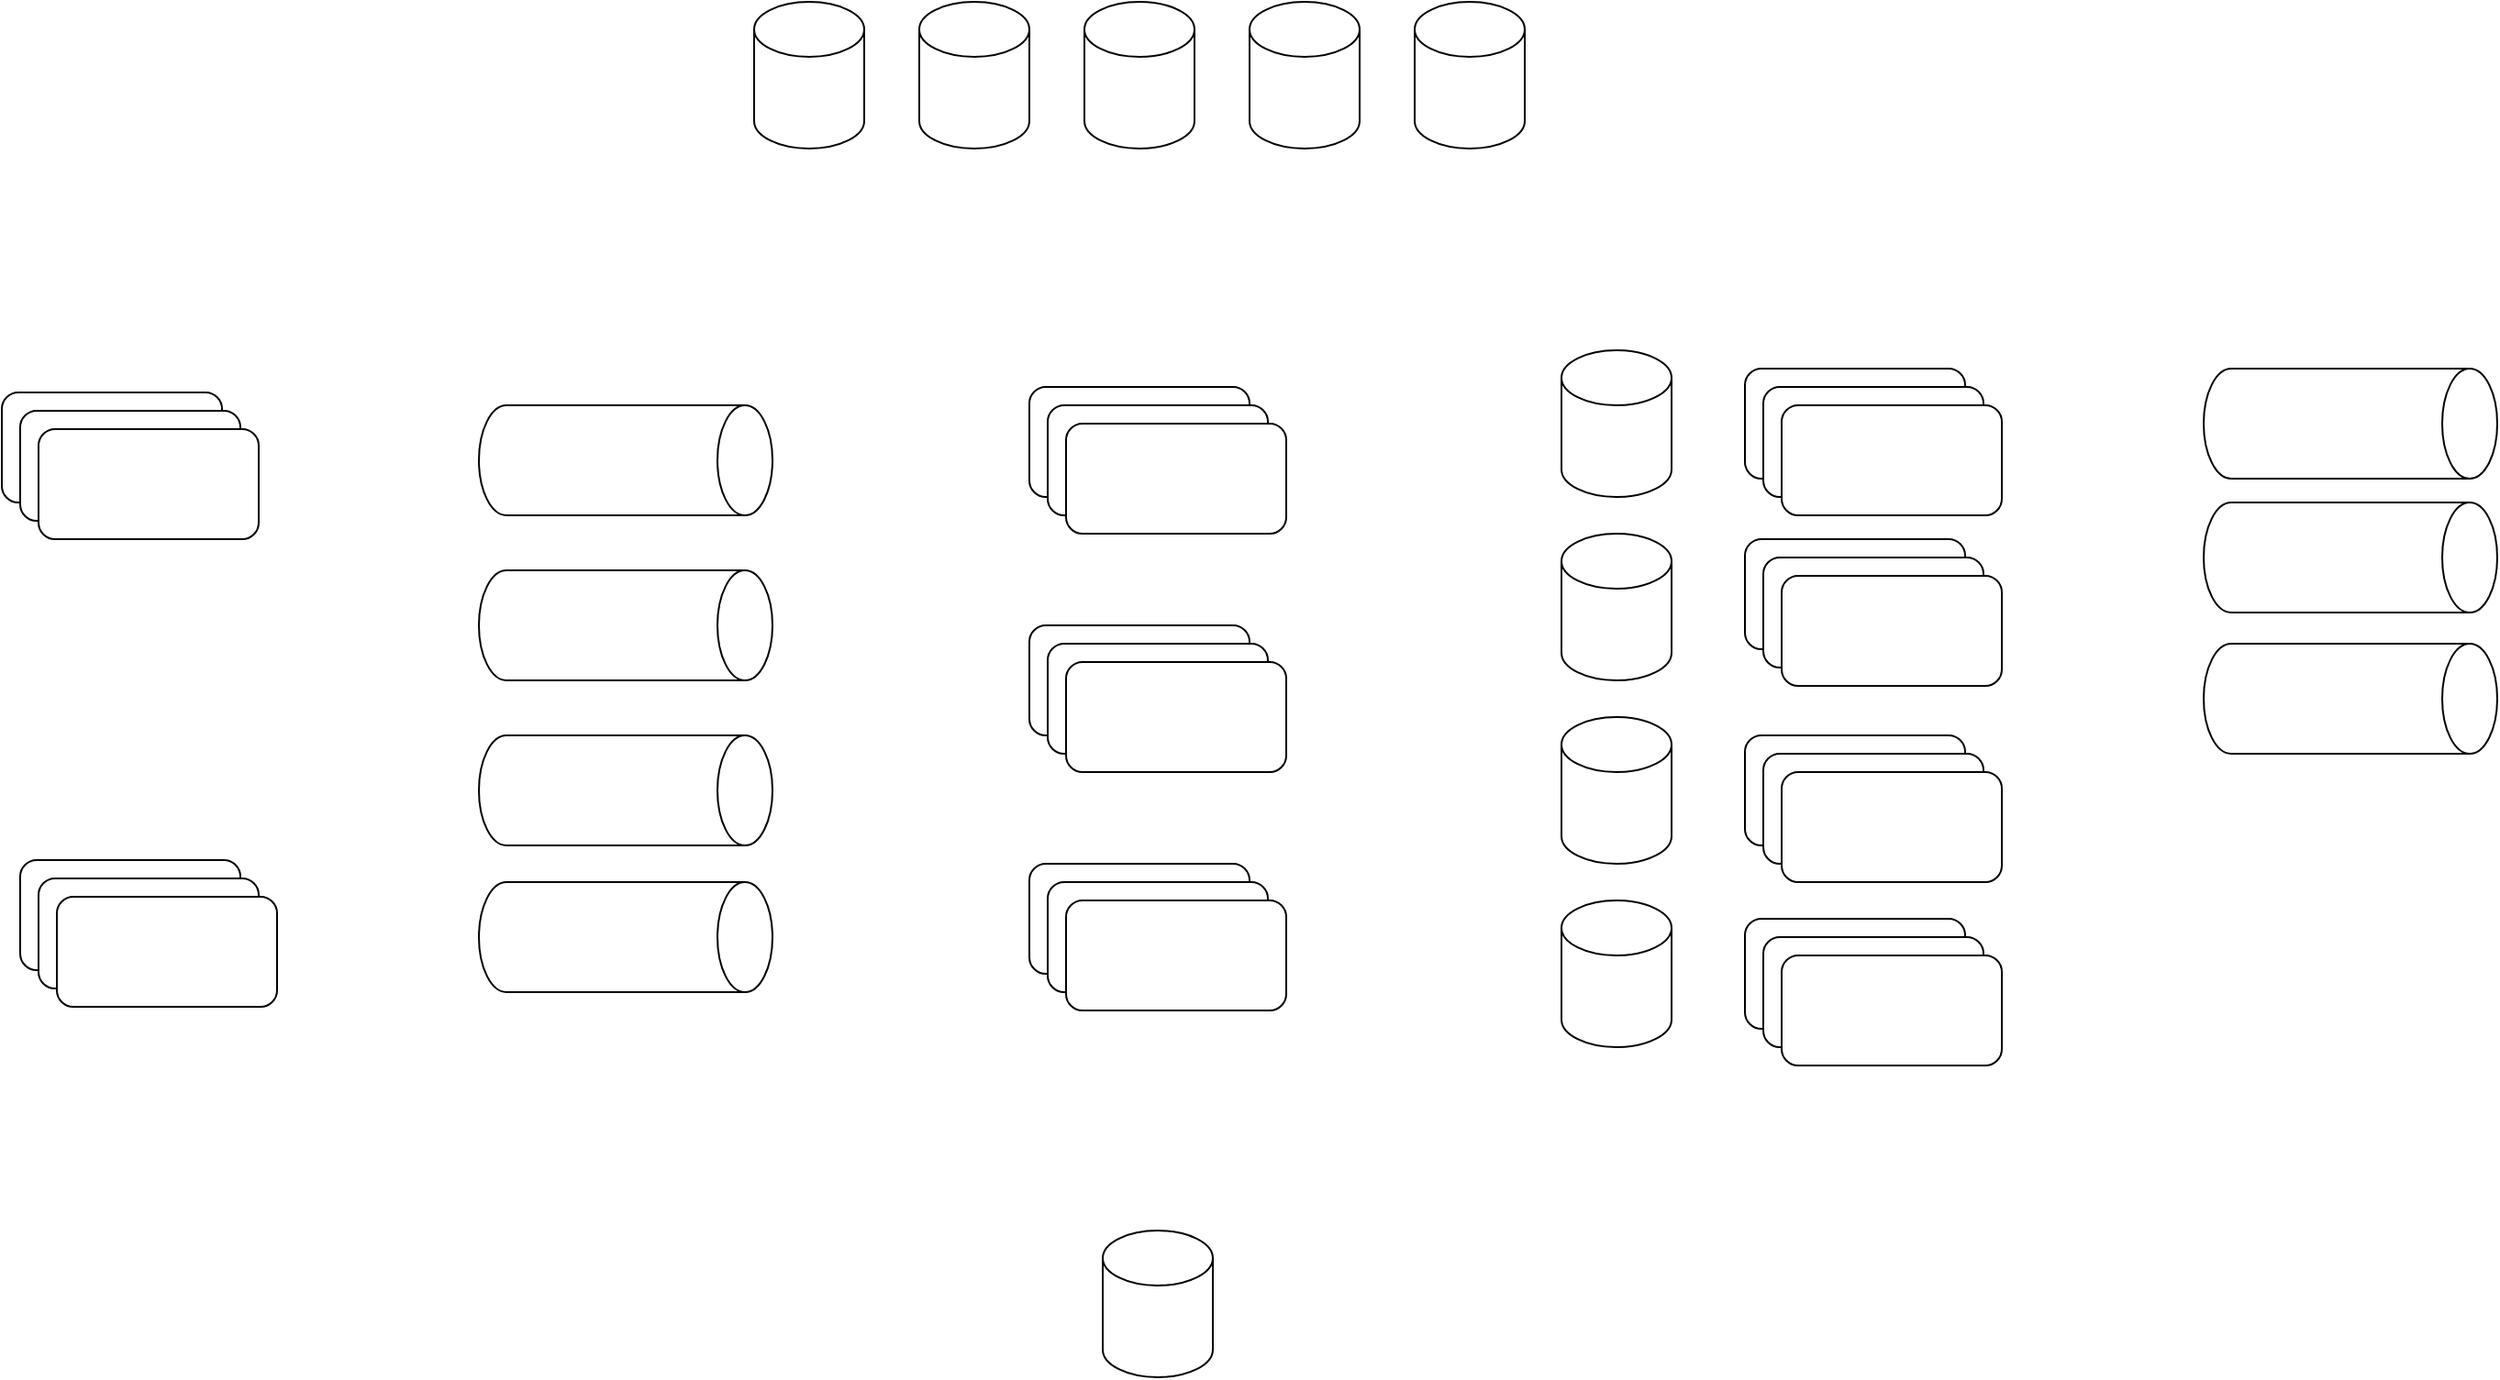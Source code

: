 <mxfile version="24.0.6" type="github">
  <diagram name="Page-1" id="sh8ykiF0knSkxBJXVvDX">
    <mxGraphModel dx="1472" dy="1003" grid="1" gridSize="10" guides="1" tooltips="1" connect="1" arrows="1" fold="1" page="1" pageScale="1" pageWidth="850" pageHeight="1100" math="0" shadow="0">
      <root>
        <mxCell id="0" />
        <mxCell id="1" parent="0" />
        <mxCell id="buvXnp-66d20s14vqZSp-1" value="" style="rounded=1;whiteSpace=wrap;html=1;" vertex="1" parent="1">
          <mxGeometry x="10" y="383" width="120" height="60" as="geometry" />
        </mxCell>
        <mxCell id="buvXnp-66d20s14vqZSp-2" value="" style="shape=cylinder3;whiteSpace=wrap;html=1;boundedLbl=1;backgroundOutline=1;size=15;" vertex="1" parent="1">
          <mxGeometry x="510" y="170" width="60" height="80" as="geometry" />
        </mxCell>
        <mxCell id="buvXnp-66d20s14vqZSp-3" value="" style="shape=cylinder3;whiteSpace=wrap;html=1;boundedLbl=1;backgroundOutline=1;size=15;" vertex="1" parent="1">
          <mxGeometry x="600" y="170" width="60" height="80" as="geometry" />
        </mxCell>
        <mxCell id="buvXnp-66d20s14vqZSp-4" value="" style="shape=cylinder3;whiteSpace=wrap;html=1;boundedLbl=1;backgroundOutline=1;size=15;" vertex="1" parent="1">
          <mxGeometry x="690" y="170" width="60" height="80" as="geometry" />
        </mxCell>
        <mxCell id="buvXnp-66d20s14vqZSp-5" value="" style="shape=cylinder3;whiteSpace=wrap;html=1;boundedLbl=1;backgroundOutline=1;size=15;" vertex="1" parent="1">
          <mxGeometry x="780" y="170" width="60" height="80" as="geometry" />
        </mxCell>
        <mxCell id="buvXnp-66d20s14vqZSp-6" value="" style="shape=cylinder3;whiteSpace=wrap;html=1;boundedLbl=1;backgroundOutline=1;size=15;" vertex="1" parent="1">
          <mxGeometry x="420" y="170" width="60" height="80" as="geometry" />
        </mxCell>
        <mxCell id="buvXnp-66d20s14vqZSp-7" value="" style="rounded=1;whiteSpace=wrap;html=1;" vertex="1" parent="1">
          <mxGeometry x="20" y="393" width="120" height="60" as="geometry" />
        </mxCell>
        <mxCell id="buvXnp-66d20s14vqZSp-8" value="" style="rounded=1;whiteSpace=wrap;html=1;" vertex="1" parent="1">
          <mxGeometry x="30" y="403" width="120" height="60" as="geometry" />
        </mxCell>
        <mxCell id="buvXnp-66d20s14vqZSp-9" value="" style="rounded=1;whiteSpace=wrap;html=1;" vertex="1" parent="1">
          <mxGeometry x="20" y="638" width="120" height="60" as="geometry" />
        </mxCell>
        <mxCell id="buvXnp-66d20s14vqZSp-10" value="" style="rounded=1;whiteSpace=wrap;html=1;" vertex="1" parent="1">
          <mxGeometry x="30" y="648" width="120" height="60" as="geometry" />
        </mxCell>
        <mxCell id="buvXnp-66d20s14vqZSp-11" value="" style="rounded=1;whiteSpace=wrap;html=1;" vertex="1" parent="1">
          <mxGeometry x="40" y="658" width="120" height="60" as="geometry" />
        </mxCell>
        <mxCell id="buvXnp-66d20s14vqZSp-12" value="" style="shape=cylinder3;whiteSpace=wrap;html=1;boundedLbl=1;backgroundOutline=1;size=15;rotation=90;" vertex="1" parent="1">
          <mxGeometry x="320" y="340" width="60" height="160" as="geometry" />
        </mxCell>
        <mxCell id="buvXnp-66d20s14vqZSp-13" value="" style="shape=cylinder3;whiteSpace=wrap;html=1;boundedLbl=1;backgroundOutline=1;size=15;rotation=90;" vertex="1" parent="1">
          <mxGeometry x="320" y="430" width="60" height="160" as="geometry" />
        </mxCell>
        <mxCell id="buvXnp-66d20s14vqZSp-14" value="" style="shape=cylinder3;whiteSpace=wrap;html=1;boundedLbl=1;backgroundOutline=1;size=15;rotation=90;" vertex="1" parent="1">
          <mxGeometry x="320" y="520" width="60" height="160" as="geometry" />
        </mxCell>
        <mxCell id="buvXnp-66d20s14vqZSp-15" value="" style="shape=cylinder3;whiteSpace=wrap;html=1;boundedLbl=1;backgroundOutline=1;size=15;rotation=90;" vertex="1" parent="1">
          <mxGeometry x="320" y="600" width="60" height="160" as="geometry" />
        </mxCell>
        <mxCell id="buvXnp-66d20s14vqZSp-16" value="" style="rounded=1;whiteSpace=wrap;html=1;" vertex="1" parent="1">
          <mxGeometry x="570" y="380" width="120" height="60" as="geometry" />
        </mxCell>
        <mxCell id="buvXnp-66d20s14vqZSp-17" value="" style="rounded=1;whiteSpace=wrap;html=1;" vertex="1" parent="1">
          <mxGeometry x="580" y="390" width="120" height="60" as="geometry" />
        </mxCell>
        <mxCell id="buvXnp-66d20s14vqZSp-18" value="" style="rounded=1;whiteSpace=wrap;html=1;" vertex="1" parent="1">
          <mxGeometry x="590" y="400" width="120" height="60" as="geometry" />
        </mxCell>
        <mxCell id="buvXnp-66d20s14vqZSp-19" value="" style="rounded=1;whiteSpace=wrap;html=1;" vertex="1" parent="1">
          <mxGeometry x="570" y="510" width="120" height="60" as="geometry" />
        </mxCell>
        <mxCell id="buvXnp-66d20s14vqZSp-20" value="" style="rounded=1;whiteSpace=wrap;html=1;" vertex="1" parent="1">
          <mxGeometry x="580" y="520" width="120" height="60" as="geometry" />
        </mxCell>
        <mxCell id="buvXnp-66d20s14vqZSp-21" value="" style="rounded=1;whiteSpace=wrap;html=1;" vertex="1" parent="1">
          <mxGeometry x="590" y="530" width="120" height="60" as="geometry" />
        </mxCell>
        <mxCell id="buvXnp-66d20s14vqZSp-22" value="" style="rounded=1;whiteSpace=wrap;html=1;" vertex="1" parent="1">
          <mxGeometry x="570" y="640" width="120" height="60" as="geometry" />
        </mxCell>
        <mxCell id="buvXnp-66d20s14vqZSp-23" value="" style="rounded=1;whiteSpace=wrap;html=1;" vertex="1" parent="1">
          <mxGeometry x="580" y="650" width="120" height="60" as="geometry" />
        </mxCell>
        <mxCell id="buvXnp-66d20s14vqZSp-24" value="" style="rounded=1;whiteSpace=wrap;html=1;" vertex="1" parent="1">
          <mxGeometry x="590" y="660" width="120" height="60" as="geometry" />
        </mxCell>
        <mxCell id="buvXnp-66d20s14vqZSp-25" value="" style="shape=cylinder3;whiteSpace=wrap;html=1;boundedLbl=1;backgroundOutline=1;size=15;" vertex="1" parent="1">
          <mxGeometry x="860" y="360" width="60" height="80" as="geometry" />
        </mxCell>
        <mxCell id="buvXnp-66d20s14vqZSp-26" value="" style="shape=cylinder3;whiteSpace=wrap;html=1;boundedLbl=1;backgroundOutline=1;size=15;" vertex="1" parent="1">
          <mxGeometry x="860" y="460" width="60" height="80" as="geometry" />
        </mxCell>
        <mxCell id="buvXnp-66d20s14vqZSp-27" value="" style="shape=cylinder3;whiteSpace=wrap;html=1;boundedLbl=1;backgroundOutline=1;size=15;" vertex="1" parent="1">
          <mxGeometry x="860" y="560" width="60" height="80" as="geometry" />
        </mxCell>
        <mxCell id="buvXnp-66d20s14vqZSp-29" value="" style="shape=cylinder3;whiteSpace=wrap;html=1;boundedLbl=1;backgroundOutline=1;size=15;rotation=90;" vertex="1" parent="1">
          <mxGeometry x="1260" y="320" width="60" height="160" as="geometry" />
        </mxCell>
        <mxCell id="buvXnp-66d20s14vqZSp-30" value="" style="shape=cylinder3;whiteSpace=wrap;html=1;boundedLbl=1;backgroundOutline=1;size=15;rotation=90;" vertex="1" parent="1">
          <mxGeometry x="1260" y="393" width="60" height="160" as="geometry" />
        </mxCell>
        <mxCell id="buvXnp-66d20s14vqZSp-31" value="" style="shape=cylinder3;whiteSpace=wrap;html=1;boundedLbl=1;backgroundOutline=1;size=15;rotation=90;" vertex="1" parent="1">
          <mxGeometry x="1260" y="470" width="60" height="160" as="geometry" />
        </mxCell>
        <mxCell id="buvXnp-66d20s14vqZSp-32" value="" style="shape=cylinder3;whiteSpace=wrap;html=1;boundedLbl=1;backgroundOutline=1;size=15;" vertex="1" parent="1">
          <mxGeometry x="860" y="660" width="60" height="80" as="geometry" />
        </mxCell>
        <mxCell id="buvXnp-66d20s14vqZSp-33" value="" style="rounded=1;whiteSpace=wrap;html=1;" vertex="1" parent="1">
          <mxGeometry x="960" y="370" width="120" height="60" as="geometry" />
        </mxCell>
        <mxCell id="buvXnp-66d20s14vqZSp-34" value="" style="rounded=1;whiteSpace=wrap;html=1;" vertex="1" parent="1">
          <mxGeometry x="970" y="380" width="120" height="60" as="geometry" />
        </mxCell>
        <mxCell id="buvXnp-66d20s14vqZSp-35" value="" style="rounded=1;whiteSpace=wrap;html=1;" vertex="1" parent="1">
          <mxGeometry x="980" y="390" width="120" height="60" as="geometry" />
        </mxCell>
        <mxCell id="buvXnp-66d20s14vqZSp-36" value="" style="rounded=1;whiteSpace=wrap;html=1;" vertex="1" parent="1">
          <mxGeometry x="960" y="463" width="120" height="60" as="geometry" />
        </mxCell>
        <mxCell id="buvXnp-66d20s14vqZSp-37" value="" style="rounded=1;whiteSpace=wrap;html=1;" vertex="1" parent="1">
          <mxGeometry x="970" y="473" width="120" height="60" as="geometry" />
        </mxCell>
        <mxCell id="buvXnp-66d20s14vqZSp-38" value="" style="rounded=1;whiteSpace=wrap;html=1;" vertex="1" parent="1">
          <mxGeometry x="980" y="483" width="120" height="60" as="geometry" />
        </mxCell>
        <mxCell id="buvXnp-66d20s14vqZSp-39" value="" style="rounded=1;whiteSpace=wrap;html=1;" vertex="1" parent="1">
          <mxGeometry x="960" y="570" width="120" height="60" as="geometry" />
        </mxCell>
        <mxCell id="buvXnp-66d20s14vqZSp-40" value="" style="rounded=1;whiteSpace=wrap;html=1;" vertex="1" parent="1">
          <mxGeometry x="970" y="580" width="120" height="60" as="geometry" />
        </mxCell>
        <mxCell id="buvXnp-66d20s14vqZSp-41" value="" style="rounded=1;whiteSpace=wrap;html=1;" vertex="1" parent="1">
          <mxGeometry x="980" y="590" width="120" height="60" as="geometry" />
        </mxCell>
        <mxCell id="buvXnp-66d20s14vqZSp-42" value="" style="rounded=1;whiteSpace=wrap;html=1;" vertex="1" parent="1">
          <mxGeometry x="960" y="670" width="120" height="60" as="geometry" />
        </mxCell>
        <mxCell id="buvXnp-66d20s14vqZSp-43" value="" style="rounded=1;whiteSpace=wrap;html=1;" vertex="1" parent="1">
          <mxGeometry x="970" y="680" width="120" height="60" as="geometry" />
        </mxCell>
        <mxCell id="buvXnp-66d20s14vqZSp-44" value="" style="rounded=1;whiteSpace=wrap;html=1;" vertex="1" parent="1">
          <mxGeometry x="980" y="690" width="120" height="60" as="geometry" />
        </mxCell>
        <mxCell id="buvXnp-66d20s14vqZSp-45" value="" style="shape=cylinder3;whiteSpace=wrap;html=1;boundedLbl=1;backgroundOutline=1;size=15;" vertex="1" parent="1">
          <mxGeometry x="610" y="840" width="60" height="80" as="geometry" />
        </mxCell>
      </root>
    </mxGraphModel>
  </diagram>
</mxfile>
